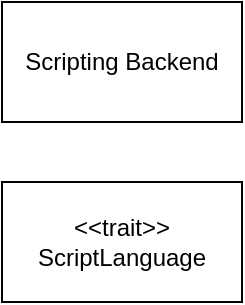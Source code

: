 <mxfile>
    <diagram id="_cXo8imJAWg-RhuMHT85" name="Page-1">
        <mxGraphModel dx="426" dy="932" grid="1" gridSize="10" guides="1" tooltips="1" connect="1" arrows="1" fold="1" page="1" pageScale="1" pageWidth="850" pageHeight="1100" math="0" shadow="0">
            <root>
                <mxCell id="0"/>
                <mxCell id="1" parent="0"/>
                <mxCell id="2" value="Scripting Backend" style="rounded=0;whiteSpace=wrap;html=1;" parent="1" vertex="1">
                    <mxGeometry x="40" y="40" width="120" height="60" as="geometry"/>
                </mxCell>
                <mxCell id="3" value="&amp;lt;&amp;lt;trait&amp;gt;&amp;gt;&lt;br&gt;ScriptLanguage" style="whiteSpace=wrap;html=1;rounded=0;" parent="1" vertex="1">
                    <mxGeometry x="40" y="130" width="120" height="60" as="geometry"/>
                </mxCell>
            </root>
        </mxGraphModel>
    </diagram>
</mxfile>